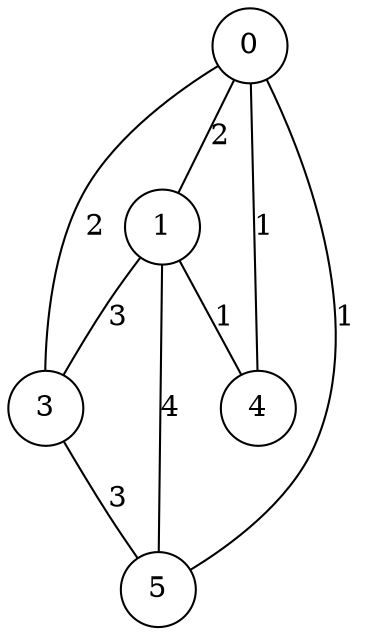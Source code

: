 graph qubit_interaction_graph {
    node [shape=circle];
    0 -- 1 [label=2];
    0 -- 3 [label=2];
    0 -- 4 [label=1];
    0 -- 5 [label=1];
    1 -- 3 [label=3];
    1 -- 5 [label=4];
    1 -- 4 [label=1];
    3 -- 5 [label=3];
}